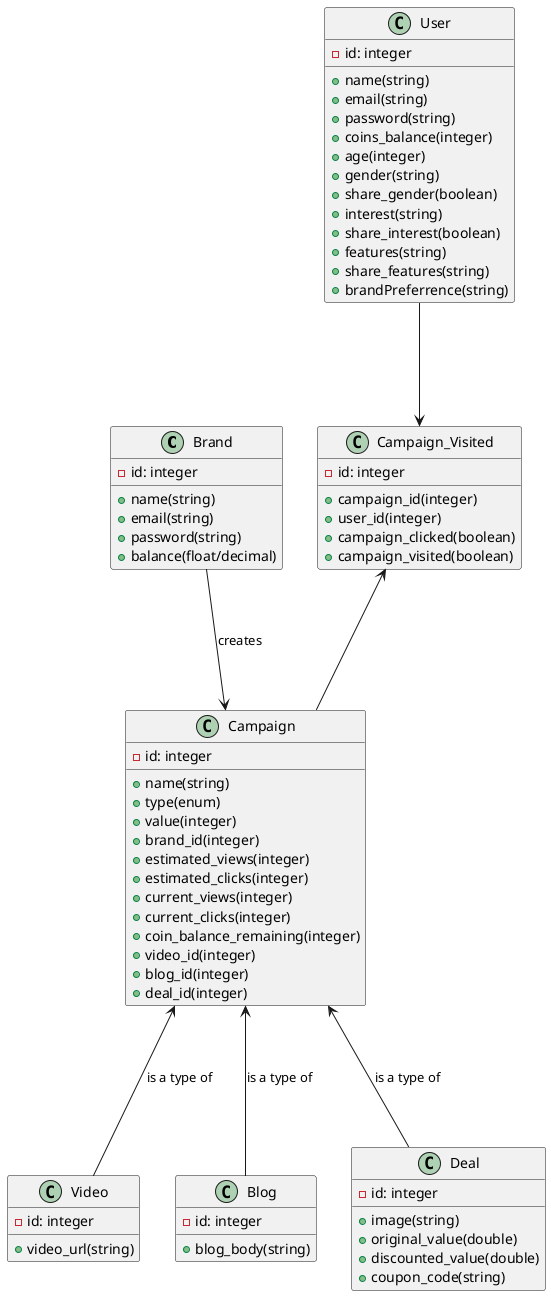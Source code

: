 @startuml
class Brand{
    - id: integer

    + name(string)
    + email(string)
    + password(string)
    + balance(float/decimal)
}

class User{
    -id: integer

    + name(string)
    + email(string)
    + password(string)
    + coins_balance(integer)
    + age(integer)
    + gender(string)
    + share_gender(boolean)
    + interest(string)
    + share_interest(boolean)
    + features(string)
    + share_features(string)
    + brandPreferrence(string)
}

class Campaign{
    -id: integer

    + name(string)
    + type(enum)
    + value(integer)
    + brand_id(integer)
    + estimated_views(integer)
    + estimated_clicks(integer)
    + current_views(integer)
    + current_clicks(integer)
    + coin_balance_remaining(integer)
    + video_id(integer)
    + blog_id(integer)
    + deal_id(integer)
}

class Video{
    - id: integer

    + video_url(string)
}

class Blog{
    -id: integer

    + blog_body(string)
}

class Deal{
    - id: integer

    + image(string)
    + original_value(double)
    + discounted_value(double)
    + coupon_code(string)
}

class Campaign_Visited{
    -id: integer

    + campaign_id(integer)
    + user_id(integer)
    + campaign_clicked(boolean)
    + campaign_visited(boolean)
}

Brand ---> Campaign : creates
Campaign <--- Video : is a type of
Campaign <--- Blog : is a type of
Campaign <--- Deal : is a type of
Campaign_Visited <--- Campaign
User ---> Campaign_Visited

@enduml